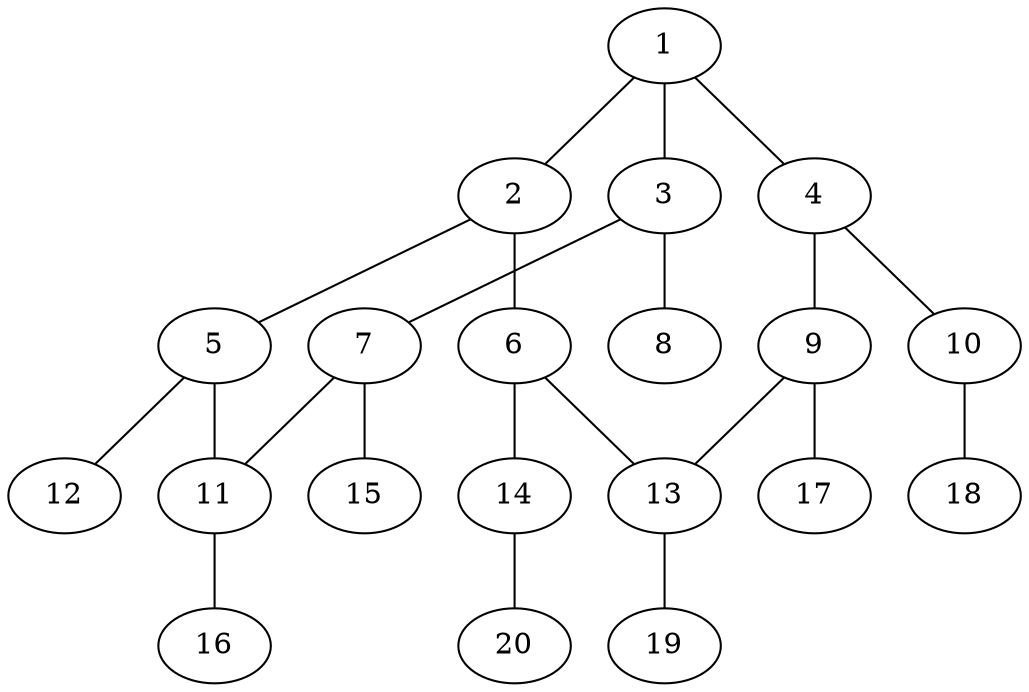 graph molecule_3034 {
	1	 [chem=C];
	2	 [chem=C];
	1 -- 2	 [valence=2];
	3	 [chem=C];
	1 -- 3	 [valence=1];
	4	 [chem=C];
	1 -- 4	 [valence=1];
	5	 [chem=C];
	2 -- 5	 [valence=1];
	6	 [chem=C];
	2 -- 6	 [valence=1];
	7	 [chem=C];
	3 -- 7	 [valence=1];
	8	 [chem=O];
	3 -- 8	 [valence=2];
	9	 [chem=C];
	4 -- 9	 [valence=2];
	10	 [chem=O];
	4 -- 10	 [valence=1];
	11	 [chem=C];
	5 -- 11	 [valence=1];
	12	 [chem=O];
	5 -- 12	 [valence=2];
	13	 [chem=C];
	6 -- 13	 [valence=2];
	14	 [chem=O];
	6 -- 14	 [valence=1];
	7 -- 11	 [valence=2];
	15	 [chem=Cl];
	7 -- 15	 [valence=1];
	9 -- 13	 [valence=1];
	17	 [chem=H];
	9 -- 17	 [valence=1];
	18	 [chem=H];
	10 -- 18	 [valence=1];
	16	 [chem=Cl];
	11 -- 16	 [valence=1];
	19	 [chem=H];
	13 -- 19	 [valence=1];
	20	 [chem=H];
	14 -- 20	 [valence=1];
}
